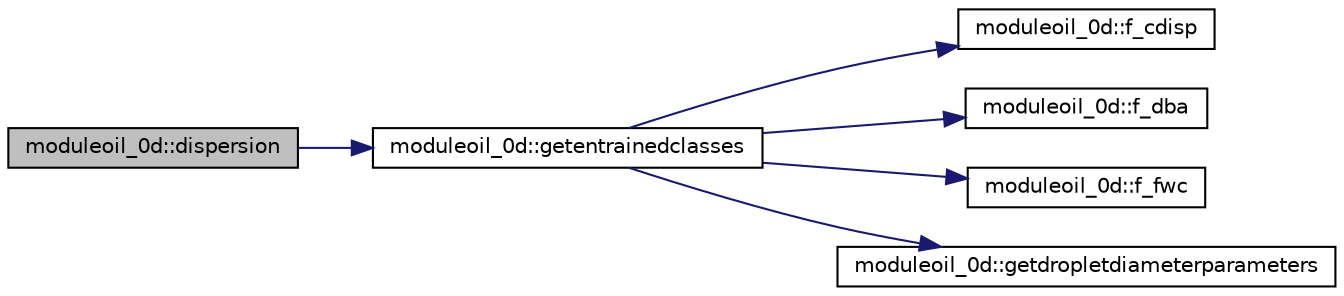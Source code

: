 digraph "moduleoil_0d::dispersion"
{
 // LATEX_PDF_SIZE
  edge [fontname="Helvetica",fontsize="10",labelfontname="Helvetica",labelfontsize="10"];
  node [fontname="Helvetica",fontsize="10",shape=record];
  rankdir="LR";
  Node1 [label="moduleoil_0d::dispersion",height=0.2,width=0.4,color="black", fillcolor="grey75", style="filled", fontcolor="black",tooltip=" "];
  Node1 -> Node2 [color="midnightblue",fontsize="10",style="solid",fontname="Helvetica"];
  Node2 [label="moduleoil_0d::getentrainedclasses",height=0.2,width=0.4,color="black", fillcolor="white", style="filled",URL="$namespacemoduleoil__0d.html#a3dc497493c2537b1f55d043f488bcb36",tooltip=" "];
  Node2 -> Node3 [color="midnightblue",fontsize="10",style="solid",fontname="Helvetica"];
  Node3 [label="moduleoil_0d::f_cdisp",height=0.2,width=0.4,color="black", fillcolor="white", style="filled",URL="$namespacemoduleoil__0d.html#aec999ef14a345781bcc8300cd1c2999f",tooltip=" "];
  Node2 -> Node4 [color="midnightblue",fontsize="10",style="solid",fontname="Helvetica"];
  Node4 [label="moduleoil_0d::f_dba",height=0.2,width=0.4,color="black", fillcolor="white", style="filled",URL="$namespacemoduleoil__0d.html#a4505ef2294ae0f155df322a4eac4bf20",tooltip=" "];
  Node2 -> Node5 [color="midnightblue",fontsize="10",style="solid",fontname="Helvetica"];
  Node5 [label="moduleoil_0d::f_fwc",height=0.2,width=0.4,color="black", fillcolor="white", style="filled",URL="$namespacemoduleoil__0d.html#a61a73c3b473d2b0773d7812c5c93cea0",tooltip=" "];
  Node2 -> Node6 [color="midnightblue",fontsize="10",style="solid",fontname="Helvetica"];
  Node6 [label="moduleoil_0d::getdropletdiameterparameters",height=0.2,width=0.4,color="black", fillcolor="white", style="filled",URL="$namespacemoduleoil__0d.html#a5770405ab41d32282fda45ba2d2750ef",tooltip=" "];
}

